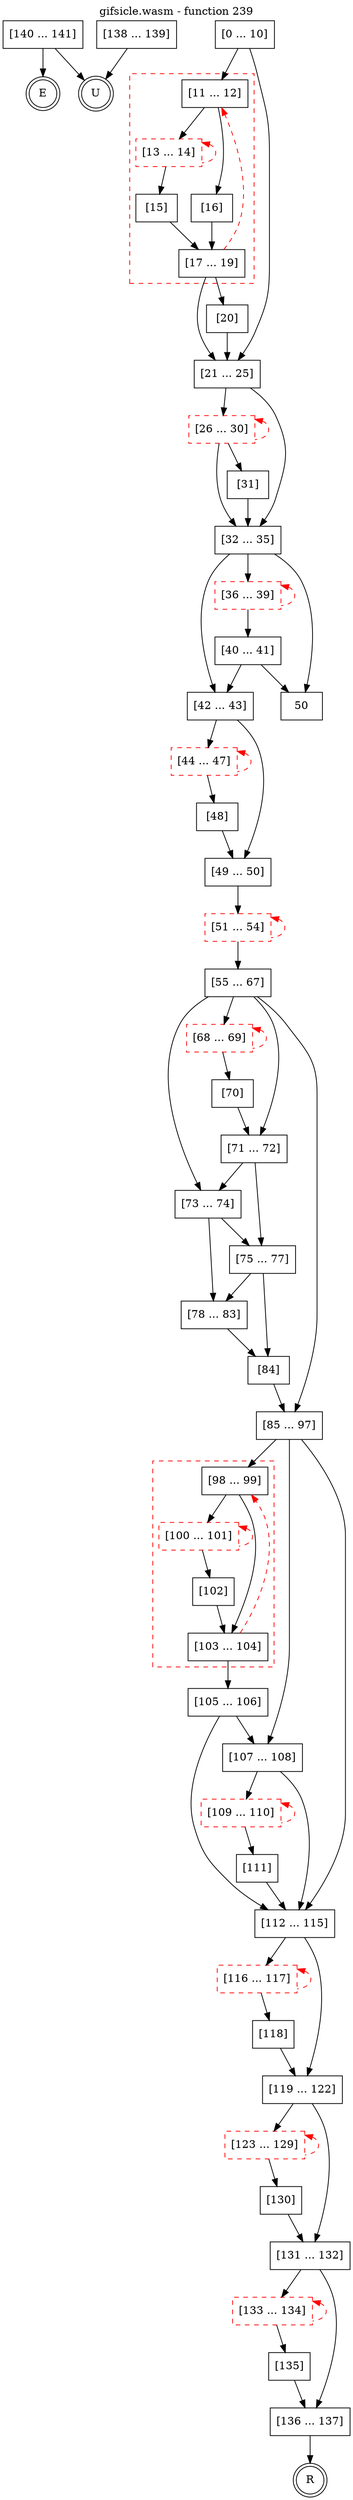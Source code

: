 digraph finite_state_machine {
    label = "gifsicle.wasm - function 239"
    labelloc =  t
    labelfontsize = 16
    labelfontcolor = black
    labelfontname = "Helvetica"
    node [shape = doublecircle]; E U R ;
    node [shape = box];
    node [shape=box, color=black, style=solid] 0[label="[0 ... 10]"]
    subgraph cluster_11{
    label = "";
    style = dashed color = red;
    node [shape=box, color=black, style=solid] 11[label="[11 ... 12]"]
    node [shape=box, color=red, style=dashed] 13[label="[13 ... 14]"]
    node [shape=box, color=black, style=solid] 15[label="[15]"]
    node [shape=box, color=black, style=solid] 16[label="[16]"]
    node [shape=box, color=black, style=solid] 17[label="[17 ... 19]"]
    }
    node [shape=box, color=black, style=solid] 20[label="[20]"]
    node [shape=box, color=black, style=solid] 21[label="[21 ... 25]"]
    node [shape=box, color=red, style=dashed] 26[label="[26 ... 30]"]
    node [shape=box, color=black, style=solid] 31[label="[31]"]
    node [shape=box, color=black, style=solid] 32[label="[32 ... 35]"]
    node [shape=box, color=red, style=dashed] 36[label="[36 ... 39]"]
    node [shape=box, color=black, style=solid] 40[label="[40 ... 41]"]
    node [shape=box, color=black, style=solid] 42[label="[42 ... 43]"]
    node [shape=box, color=red, style=dashed] 44[label="[44 ... 47]"]
    node [shape=box, color=black, style=solid] 48[label="[48]"]
    node [shape=box, color=black, style=solid] 49[label="[49 ... 50]"]
    node [shape=box, color=red, style=dashed] 51[label="[51 ... 54]"]
    node [shape=box, color=black, style=solid] 55[label="[55 ... 67]"]
    node [shape=box, color=red, style=dashed] 68[label="[68 ... 69]"]
    node [shape=box, color=black, style=solid] 70[label="[70]"]
    node [shape=box, color=black, style=solid] 71[label="[71 ... 72]"]
    node [shape=box, color=black, style=solid] 73[label="[73 ... 74]"]
    node [shape=box, color=black, style=solid] 75[label="[75 ... 77]"]
    node [shape=box, color=black, style=solid] 78[label="[78 ... 83]"]
    node [shape=box, color=black, style=solid] 84[label="[84]"]
    node [shape=box, color=black, style=solid] 85[label="[85 ... 97]"]
    subgraph cluster_98{
    label = "";
    style = dashed color = red;
    node [shape=box, color=black, style=solid] 98[label="[98 ... 99]"]
    node [shape=box, color=red, style=dashed] 100[label="[100 ... 101]"]
    node [shape=box, color=black, style=solid] 102[label="[102]"]
    node [shape=box, color=black, style=solid] 103[label="[103 ... 104]"]
    }
    node [shape=box, color=black, style=solid] 105[label="[105 ... 106]"]
    node [shape=box, color=black, style=solid] 107[label="[107 ... 108]"]
    node [shape=box, color=red, style=dashed] 109[label="[109 ... 110]"]
    node [shape=box, color=black, style=solid] 111[label="[111]"]
    node [shape=box, color=black, style=solid] 112[label="[112 ... 115]"]
    node [shape=box, color=red, style=dashed] 116[label="[116 ... 117]"]
    node [shape=box, color=black, style=solid] 118[label="[118]"]
    node [shape=box, color=black, style=solid] 119[label="[119 ... 122]"]
    node [shape=box, color=red, style=dashed] 123[label="[123 ... 129]"]
    node [shape=box, color=black, style=solid] 130[label="[130]"]
    node [shape=box, color=black, style=solid] 131[label="[131 ... 132]"]
    node [shape=box, color=red, style=dashed] 133[label="[133 ... 134]"]
    node [shape=box, color=black, style=solid] 135[label="[135]"]
    node [shape=box, color=black, style=solid] 136[label="[136 ... 137]"]
    node [shape=box, color=black, style=solid] 138[label="[138 ... 139]"]
    node [shape=box, color=black, style=solid] 140[label="[140 ... 141]"]
    node [shape=box, color=black, style=solid] R[label="R"]
    node [shape=box, color=black, style=solid] U[label="U"]
    0 -> 11;
    0 -> 21;
    11 -> 13;
    11 -> 16;
    13 -> 15;
    13 -> 13[style="dashed" color="red" dir=back];
    15 -> 17;
    16 -> 17;
    17 -> 11[style="dashed" color="red"];
    17 -> 20;
    17 -> 21;
    20 -> 21;
    21 -> 26;
    21 -> 32;
    26 -> 31;
    26 -> 32;
    26 -> 26[style="dashed" color="red" dir=back];
    31 -> 32;
    32 -> 36;
    32 -> 42;
    32 -> 50;
    36 -> 40;
    36 -> 36[style="dashed" color="red" dir=back];
    40 -> 42;
    40 -> 50;
    42 -> 44;
    42 -> 49;
    44 -> 48;
    44 -> 44[style="dashed" color="red" dir=back];
    48 -> 49;
    49 -> 51;
    51 -> 55;
    51 -> 51[style="dashed" color="red" dir=back];
    55 -> 68;
    55 -> 71;
    55 -> 73;
    55 -> 85;
    68 -> 70;
    68 -> 68[style="dashed" color="red" dir=back];
    70 -> 71;
    71 -> 73;
    71 -> 75;
    73 -> 75;
    73 -> 78;
    75 -> 78;
    75 -> 84;
    78 -> 84;
    84 -> 85;
    85 -> 98;
    85 -> 107;
    85 -> 112;
    98 -> 100;
    98 -> 103;
    100 -> 102;
    100 -> 100[style="dashed" color="red" dir=back];
    102 -> 103;
    103 -> 98[style="dashed" color="red"];
    103 -> 105;
    105 -> 107;
    105 -> 112;
    107 -> 109;
    107 -> 112;
    109 -> 111;
    109 -> 109[style="dashed" color="red" dir=back];
    111 -> 112;
    112 -> 116;
    112 -> 119;
    116 -> 118;
    116 -> 116[style="dashed" color="red" dir=back];
    118 -> 119;
    119 -> 123;
    119 -> 131;
    123 -> 130;
    123 -> 123[style="dashed" color="red" dir=back];
    130 -> 131;
    131 -> 133;
    131 -> 136;
    133 -> 135;
    133 -> 133[style="dashed" color="red" dir=back];
    135 -> 136;
    136 -> R;
    138 -> U;
    140 -> E;
    140 -> U;
}
